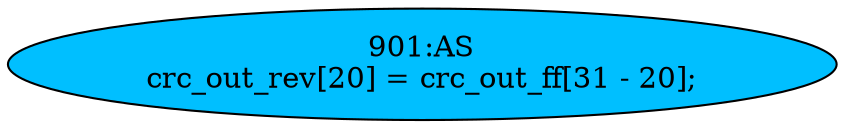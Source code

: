 strict digraph "" {
	node [label="\N"];
	"901:AS"	 [ast="<pyverilog.vparser.ast.Assign object at 0x7f01261e9710>",
		def_var="['crc_out_rev']",
		fillcolor=deepskyblue,
		label="901:AS
crc_out_rev[20] = crc_out_ff[31 - 20];",
		statements="[]",
		style=filled,
		typ=Assign,
		use_var="['crc_out_ff']"];
}

